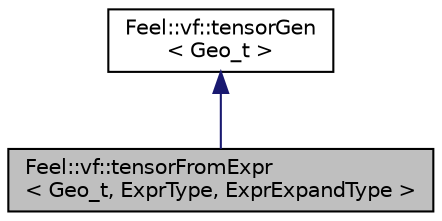 digraph "Feel::vf::tensorFromExpr&lt; Geo_t, ExprType, ExprExpandType &gt;"
{
 // LATEX_PDF_SIZE
  edge [fontname="Helvetica",fontsize="10",labelfontname="Helvetica",labelfontsize="10"];
  node [fontname="Helvetica",fontsize="10",shape=record];
  Node1 [label="Feel::vf::tensorFromExpr\l\< Geo_t, ExprType, ExprExpandType \>",height=0.2,width=0.4,color="black", fillcolor="grey75", style="filled", fontcolor="black",tooltip=" "];
  Node2 -> Node1 [dir="back",color="midnightblue",fontsize="10",style="solid",fontname="Helvetica"];
  Node2 [label="Feel::vf::tensorGen\l\< Geo_t \>",height=0.2,width=0.4,color="black", fillcolor="white", style="filled",URL="$structFeel_1_1vf_1_1tensorGen.html",tooltip=" "];
}
